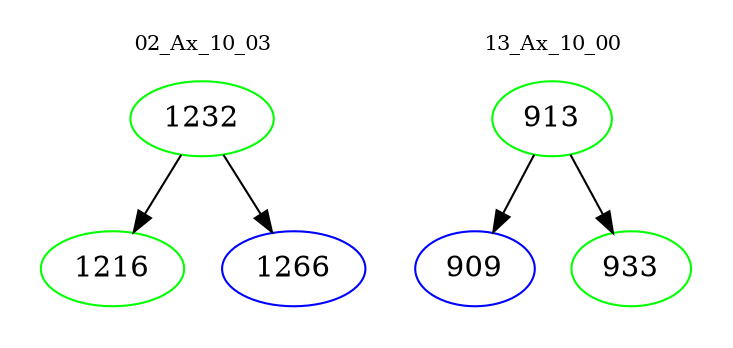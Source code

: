 digraph{
subgraph cluster_0 {
color = white
label = "02_Ax_10_03";
fontsize=10;
T0_1232 [label="1232", color="green"]
T0_1232 -> T0_1216 [color="black"]
T0_1216 [label="1216", color="green"]
T0_1232 -> T0_1266 [color="black"]
T0_1266 [label="1266", color="blue"]
}
subgraph cluster_1 {
color = white
label = "13_Ax_10_00";
fontsize=10;
T1_913 [label="913", color="green"]
T1_913 -> T1_909 [color="black"]
T1_909 [label="909", color="blue"]
T1_913 -> T1_933 [color="black"]
T1_933 [label="933", color="green"]
}
}
